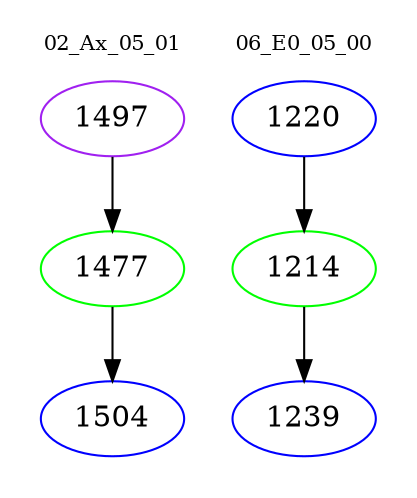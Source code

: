 digraph{
subgraph cluster_0 {
color = white
label = "02_Ax_05_01";
fontsize=10;
T0_1497 [label="1497", color="purple"]
T0_1497 -> T0_1477 [color="black"]
T0_1477 [label="1477", color="green"]
T0_1477 -> T0_1504 [color="black"]
T0_1504 [label="1504", color="blue"]
}
subgraph cluster_1 {
color = white
label = "06_E0_05_00";
fontsize=10;
T1_1220 [label="1220", color="blue"]
T1_1220 -> T1_1214 [color="black"]
T1_1214 [label="1214", color="green"]
T1_1214 -> T1_1239 [color="black"]
T1_1239 [label="1239", color="blue"]
}
}
